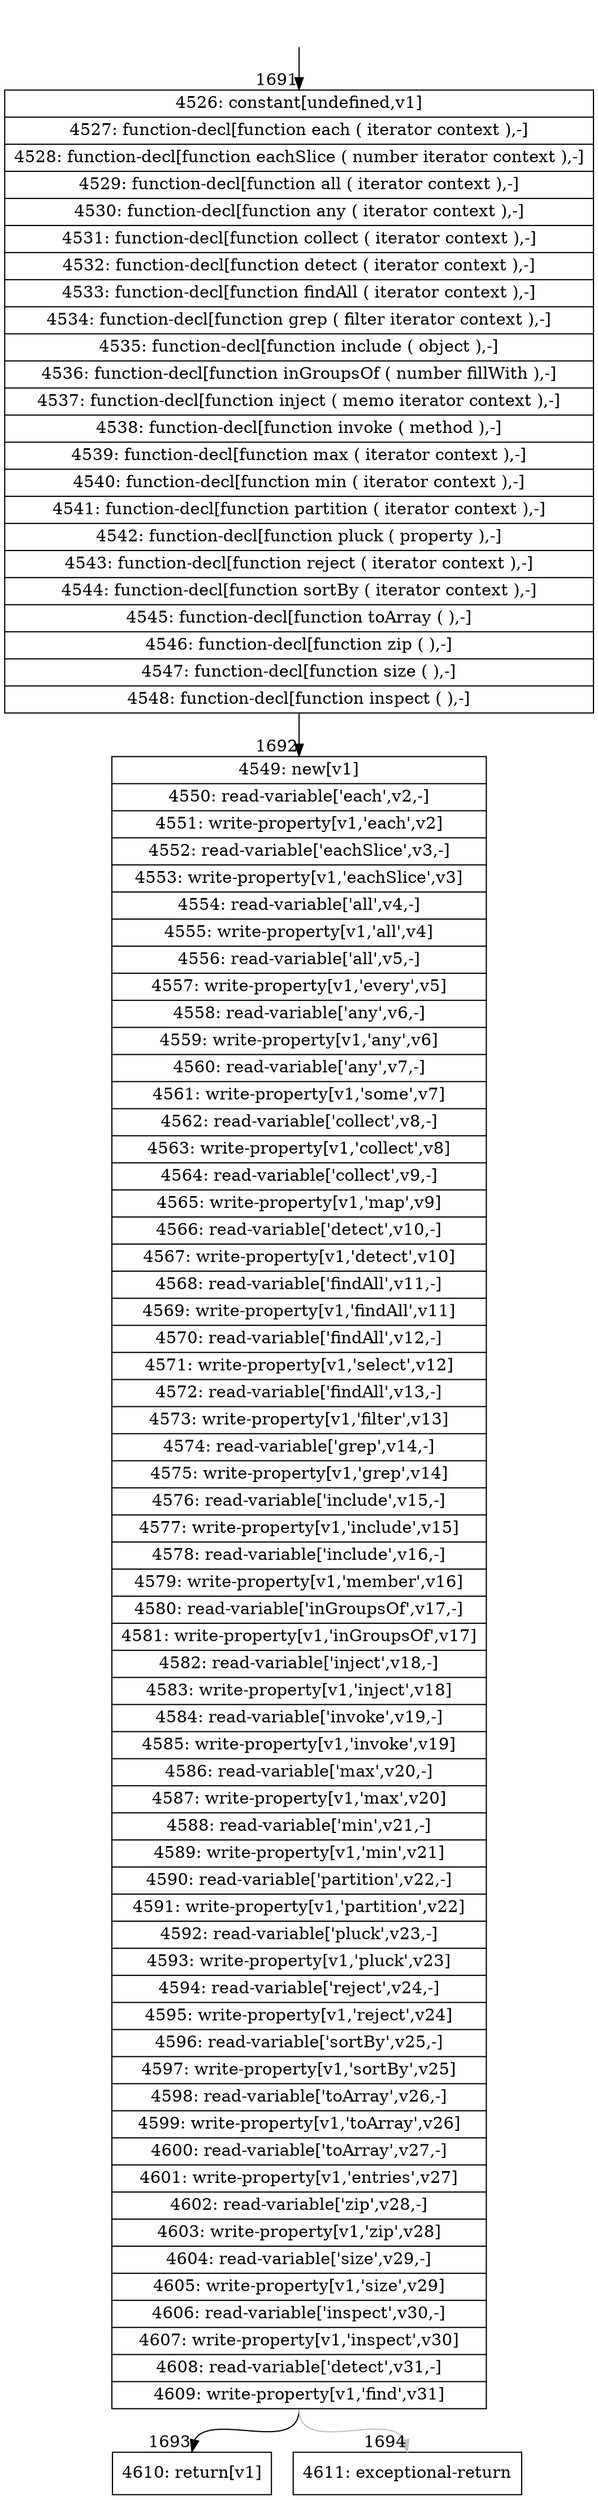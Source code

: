 digraph {
rankdir="TD"
BB_entry111[shape=none,label=""];
BB_entry111 -> BB1691 [tailport=s, headport=n, headlabel="    1691"]
BB1691 [shape=record label="{4526: constant[undefined,v1]|4527: function-decl[function each ( iterator context ),-]|4528: function-decl[function eachSlice ( number iterator context ),-]|4529: function-decl[function all ( iterator context ),-]|4530: function-decl[function any ( iterator context ),-]|4531: function-decl[function collect ( iterator context ),-]|4532: function-decl[function detect ( iterator context ),-]|4533: function-decl[function findAll ( iterator context ),-]|4534: function-decl[function grep ( filter iterator context ),-]|4535: function-decl[function include ( object ),-]|4536: function-decl[function inGroupsOf ( number fillWith ),-]|4537: function-decl[function inject ( memo iterator context ),-]|4538: function-decl[function invoke ( method ),-]|4539: function-decl[function max ( iterator context ),-]|4540: function-decl[function min ( iterator context ),-]|4541: function-decl[function partition ( iterator context ),-]|4542: function-decl[function pluck ( property ),-]|4543: function-decl[function reject ( iterator context ),-]|4544: function-decl[function sortBy ( iterator context ),-]|4545: function-decl[function toArray ( ),-]|4546: function-decl[function zip ( ),-]|4547: function-decl[function size ( ),-]|4548: function-decl[function inspect ( ),-]}" ] 
BB1691 -> BB1692 [tailport=s, headport=n, headlabel="      1692"]
BB1692 [shape=record label="{4549: new[v1]|4550: read-variable['each',v2,-]|4551: write-property[v1,'each',v2]|4552: read-variable['eachSlice',v3,-]|4553: write-property[v1,'eachSlice',v3]|4554: read-variable['all',v4,-]|4555: write-property[v1,'all',v4]|4556: read-variable['all',v5,-]|4557: write-property[v1,'every',v5]|4558: read-variable['any',v6,-]|4559: write-property[v1,'any',v6]|4560: read-variable['any',v7,-]|4561: write-property[v1,'some',v7]|4562: read-variable['collect',v8,-]|4563: write-property[v1,'collect',v8]|4564: read-variable['collect',v9,-]|4565: write-property[v1,'map',v9]|4566: read-variable['detect',v10,-]|4567: write-property[v1,'detect',v10]|4568: read-variable['findAll',v11,-]|4569: write-property[v1,'findAll',v11]|4570: read-variable['findAll',v12,-]|4571: write-property[v1,'select',v12]|4572: read-variable['findAll',v13,-]|4573: write-property[v1,'filter',v13]|4574: read-variable['grep',v14,-]|4575: write-property[v1,'grep',v14]|4576: read-variable['include',v15,-]|4577: write-property[v1,'include',v15]|4578: read-variable['include',v16,-]|4579: write-property[v1,'member',v16]|4580: read-variable['inGroupsOf',v17,-]|4581: write-property[v1,'inGroupsOf',v17]|4582: read-variable['inject',v18,-]|4583: write-property[v1,'inject',v18]|4584: read-variable['invoke',v19,-]|4585: write-property[v1,'invoke',v19]|4586: read-variable['max',v20,-]|4587: write-property[v1,'max',v20]|4588: read-variable['min',v21,-]|4589: write-property[v1,'min',v21]|4590: read-variable['partition',v22,-]|4591: write-property[v1,'partition',v22]|4592: read-variable['pluck',v23,-]|4593: write-property[v1,'pluck',v23]|4594: read-variable['reject',v24,-]|4595: write-property[v1,'reject',v24]|4596: read-variable['sortBy',v25,-]|4597: write-property[v1,'sortBy',v25]|4598: read-variable['toArray',v26,-]|4599: write-property[v1,'toArray',v26]|4600: read-variable['toArray',v27,-]|4601: write-property[v1,'entries',v27]|4602: read-variable['zip',v28,-]|4603: write-property[v1,'zip',v28]|4604: read-variable['size',v29,-]|4605: write-property[v1,'size',v29]|4606: read-variable['inspect',v30,-]|4607: write-property[v1,'inspect',v30]|4608: read-variable['detect',v31,-]|4609: write-property[v1,'find',v31]}" ] 
BB1692 -> BB1693 [tailport=s, headport=n, headlabel="      1693"]
BB1692 -> BB1694 [tailport=s, headport=n, color=gray, headlabel="      1694"]
BB1693 [shape=record label="{4610: return[v1]}" ] 
BB1694 [shape=record label="{4611: exceptional-return}" ] 
//#$~ 1095
}
